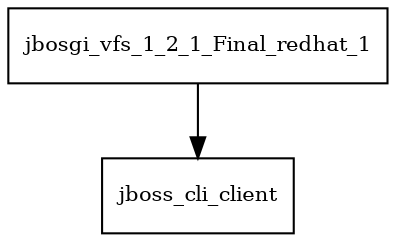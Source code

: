 digraph jbosgi_vfs_1_2_1_Final_redhat_1_dependencies {
  node [shape = box, fontsize=10.0];
  jbosgi_vfs_1_2_1_Final_redhat_1 -> jboss_cli_client;
}
